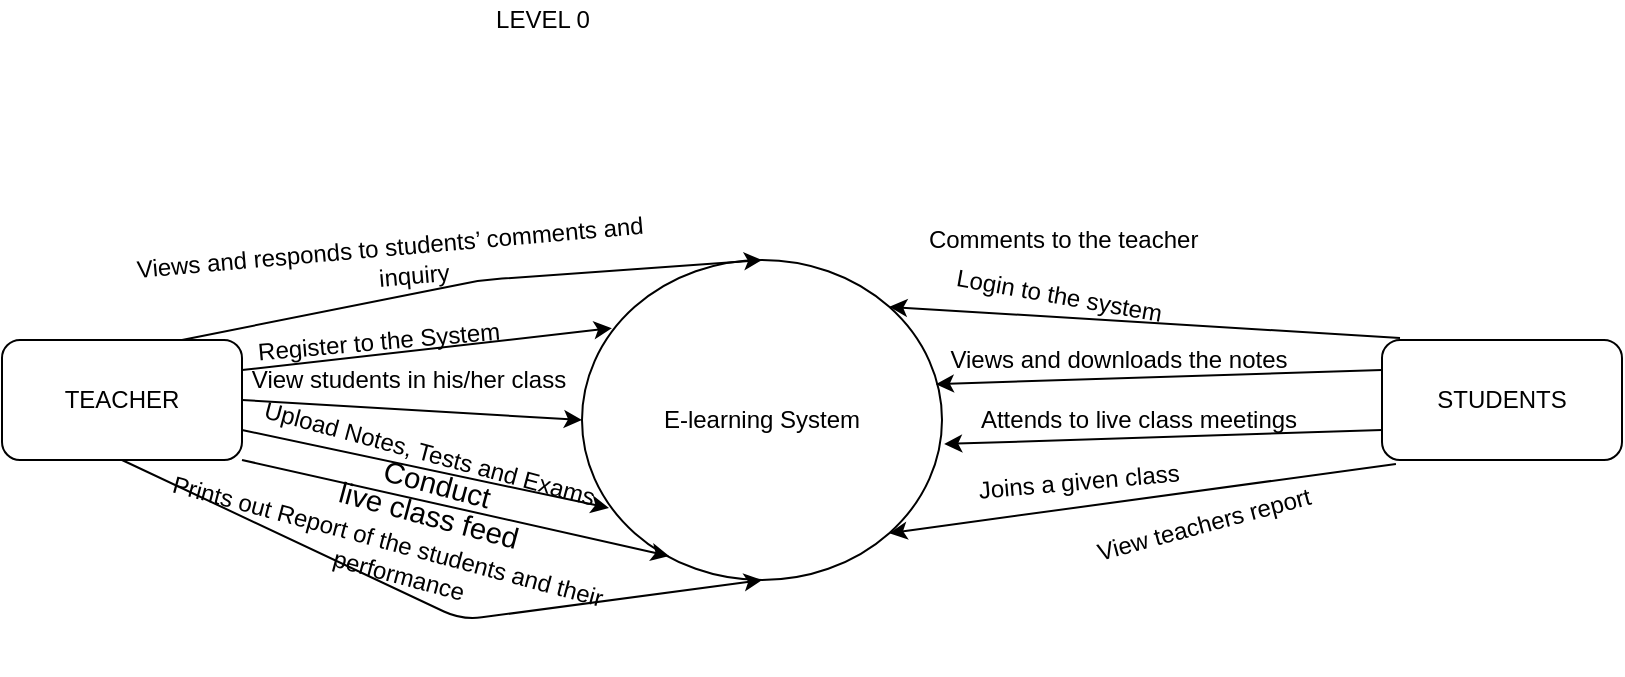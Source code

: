 <mxfile version="13.9.9" type="device" pages="3"><diagram id="O0yd79xqbwOk_z6-Kqmm" name="Page-1"><mxGraphModel dx="852" dy="494" grid="1" gridSize="10" guides="1" tooltips="1" connect="1" arrows="1" fold="1" page="1" pageScale="1" pageWidth="850" pageHeight="1100" math="0" shadow="0"><root><mxCell id="0"/><mxCell id="1" parent="0"/><mxCell id="MQafMrwqSVSTr5oDeib--1" value="E-learning System" style="ellipse;whiteSpace=wrap;html=1;" parent="1" vertex="1"><mxGeometry x="300" y="180" width="180" height="160" as="geometry"/></mxCell><mxCell id="MQafMrwqSVSTr5oDeib--2" value="TEACHER" style="rounded=1;whiteSpace=wrap;html=1;" parent="1" vertex="1"><mxGeometry x="10" y="220" width="120" height="60" as="geometry"/></mxCell><mxCell id="MQafMrwqSVSTr5oDeib--4" value="STUDENTS" style="rounded=1;whiteSpace=wrap;html=1;" parent="1" vertex="1"><mxGeometry x="700" y="220" width="120" height="60" as="geometry"/></mxCell><mxCell id="MQafMrwqSVSTr5oDeib--5" value="" style="endArrow=classic;html=1;entryX=0;entryY=0.5;entryDx=0;entryDy=0;exitX=1;exitY=0.5;exitDx=0;exitDy=0;" parent="1" source="MQafMrwqSVSTr5oDeib--2" target="MQafMrwqSVSTr5oDeib--1" edge="1"><mxGeometry width="50" height="50" relative="1" as="geometry"><mxPoint x="230" y="300" as="sourcePoint"/><mxPoint x="280" y="250" as="targetPoint"/></mxGeometry></mxCell><mxCell id="MQafMrwqSVSTr5oDeib--6" value="" style="endArrow=classic;html=1;entryX=0.083;entryY=0.213;entryDx=0;entryDy=0;exitX=1;exitY=0.25;exitDx=0;exitDy=0;entryPerimeter=0;" parent="1" source="MQafMrwqSVSTr5oDeib--2" target="MQafMrwqSVSTr5oDeib--1" edge="1"><mxGeometry width="50" height="50" relative="1" as="geometry"><mxPoint x="200" y="240" as="sourcePoint"/><mxPoint x="360" y="240" as="targetPoint"/></mxGeometry></mxCell><mxCell id="MQafMrwqSVSTr5oDeib--7" value="" style="endArrow=classic;html=1;entryX=0.075;entryY=0.775;entryDx=0;entryDy=0;entryPerimeter=0;exitX=1;exitY=0.75;exitDx=0;exitDy=0;" parent="1" source="MQafMrwqSVSTr5oDeib--2" target="MQafMrwqSVSTr5oDeib--1" edge="1"><mxGeometry width="50" height="50" relative="1" as="geometry"><mxPoint x="200" y="280" as="sourcePoint"/><mxPoint x="360" y="280" as="targetPoint"/></mxGeometry></mxCell><mxCell id="MQafMrwqSVSTr5oDeib--8" value="" style="endArrow=classic;html=1;entryX=0.242;entryY=0.925;entryDx=0;entryDy=0;exitX=1;exitY=1;exitDx=0;exitDy=0;entryPerimeter=0;" parent="1" source="MQafMrwqSVSTr5oDeib--2" target="MQafMrwqSVSTr5oDeib--1" edge="1"><mxGeometry width="50" height="50" relative="1" as="geometry"><mxPoint x="200" y="300" as="sourcePoint"/><mxPoint x="360" y="300" as="targetPoint"/><Array as="points"/></mxGeometry></mxCell><mxCell id="MQafMrwqSVSTr5oDeib--9" value="" style="endArrow=classic;html=1;entryX=0.983;entryY=0.388;entryDx=0;entryDy=0;exitX=0;exitY=0.25;exitDx=0;exitDy=0;entryPerimeter=0;" parent="1" source="MQafMrwqSVSTr5oDeib--4" target="MQafMrwqSVSTr5oDeib--1" edge="1"><mxGeometry width="50" height="50" relative="1" as="geometry"><mxPoint x="460" y="190" as="sourcePoint"/><mxPoint x="620" y="190" as="targetPoint"/></mxGeometry></mxCell><mxCell id="MQafMrwqSVSTr5oDeib--10" value="" style="endArrow=classic;html=1;exitX=0;exitY=0.75;exitDx=0;exitDy=0;entryX=1.006;entryY=0.575;entryDx=0;entryDy=0;entryPerimeter=0;" parent="1" source="MQafMrwqSVSTr5oDeib--4" target="MQafMrwqSVSTr5oDeib--1" edge="1"><mxGeometry width="50" height="50" relative="1" as="geometry"><mxPoint x="630" y="256.98" as="sourcePoint"/><mxPoint x="478" y="250" as="targetPoint"/></mxGeometry></mxCell><mxCell id="MQafMrwqSVSTr5oDeib--11" value="" style="endArrow=classic;html=1;entryX=1;entryY=0;entryDx=0;entryDy=0;exitX=0.075;exitY=-0.017;exitDx=0;exitDy=0;exitPerimeter=0;" parent="1" source="MQafMrwqSVSTr5oDeib--4" target="MQafMrwqSVSTr5oDeib--1" edge="1"><mxGeometry width="50" height="50" relative="1" as="geometry"><mxPoint x="630" y="223.96" as="sourcePoint"/><mxPoint x="477.96" y="230.0" as="targetPoint"/></mxGeometry></mxCell><mxCell id="MQafMrwqSVSTr5oDeib--12" value="" style="endArrow=classic;html=1;entryX=1;entryY=1;entryDx=0;entryDy=0;exitX=0.058;exitY=1.033;exitDx=0;exitDy=0;exitPerimeter=0;" parent="1" source="MQafMrwqSVSTr5oDeib--4" target="MQafMrwqSVSTr5oDeib--1" edge="1"><mxGeometry width="50" height="50" relative="1" as="geometry"><mxPoint x="632" y="288" as="sourcePoint"/><mxPoint x="480.0" y="296.04" as="targetPoint"/></mxGeometry></mxCell><mxCell id="MQafMrwqSVSTr5oDeib--13" value="&lt;p class=&quot;MsoListParagraph&quot; style=&quot;text-indent: -0.25in&quot;&gt;Register to the System&lt;/p&gt;" style="text;html=1;align=center;verticalAlign=middle;resizable=0;points=[];autosize=1;rotation=-5;" parent="1" vertex="1"><mxGeometry x="155" y="200" width="110" height="40" as="geometry"/></mxCell><mxCell id="MQafMrwqSVSTr5oDeib--15" value="&lt;p class=&quot;MsoListParagraph&quot; style=&quot;text-indent: -0.25in&quot;&gt;View students in his/her class&lt;/p&gt;" style="text;html=1;align=center;verticalAlign=middle;resizable=0;points=[];autosize=1;" parent="1" vertex="1"><mxGeometry x="150" y="220" width="150" height="40" as="geometry"/></mxCell><mxCell id="MQafMrwqSVSTr5oDeib--16" value="&lt;p class=&quot;MsoListParagraph&quot; style=&quot;text-indent: -0.25in&quot;&gt;Upload Notes, Tests and Exams&lt;/p&gt;" style="text;html=1;align=center;verticalAlign=middle;resizable=0;points=[];autosize=1;rotation=15;" parent="1" vertex="1"><mxGeometry x="155" y="260" width="160" height="40" as="geometry"/></mxCell><mxCell id="MQafMrwqSVSTr5oDeib--17" value="&lt;span style=&quot;font-size: 11.0pt ; line-height: 107% ; font-family: &amp;#34;calibri&amp;#34; , sans-serif&quot;&gt;Conduct&lt;br/&gt;live class feed&lt;/span&gt;" style="text;html=1;align=center;verticalAlign=middle;resizable=0;points=[];autosize=1;rotation=15;" parent="1" vertex="1"><mxGeometry x="175" y="280" width="100" height="40" as="geometry"/></mxCell><mxCell id="MQafMrwqSVSTr5oDeib--18" value="&lt;p class=&quot;MsoListParagraph&quot; style=&quot;text-indent: -0.25in&quot;&gt;&lt;span style=&quot;font-stretch: normal ; font-size: 7pt ; line-height: normal ; font-family: &amp;#34;times new roman&amp;#34;&quot;&gt;&amp;nbsp;&lt;/span&gt;Views and responds to students’ comments and&lt;br/&gt;inquiry&lt;/p&gt;" style="text;html=1;align=center;verticalAlign=middle;resizable=0;points=[];autosize=1;rotation=-5;" parent="1" vertex="1"><mxGeometry x="90" y="150" width="250" height="60" as="geometry"/></mxCell><mxCell id="MQafMrwqSVSTr5oDeib--19" value="&lt;p class=&quot;MsoListParagraph&quot; style=&quot;text-indent: -0.25in&quot;&gt;&lt;span style=&quot;font-stretch: normal ; font-size: 7pt ; line-height: normal ; font-family: &amp;#34;times new roman&amp;#34;&quot;&gt;&amp;nbsp;&amp;nbsp;&lt;/span&gt;Prints out Report of the students and their&lt;br/&gt;performance&lt;/p&gt;" style="text;html=1;align=center;verticalAlign=middle;resizable=0;points=[];autosize=1;rotation=15;" parent="1" vertex="1"><mxGeometry x="100" y="300" width="220" height="60" as="geometry"/></mxCell><mxCell id="MQafMrwqSVSTr5oDeib--20" value="" style="endArrow=classic;html=1;exitX=0.75;exitY=0;exitDx=0;exitDy=0;entryX=0.5;entryY=0;entryDx=0;entryDy=0;" parent="1" source="MQafMrwqSVSTr5oDeib--2" target="MQafMrwqSVSTr5oDeib--1" edge="1"><mxGeometry width="50" height="50" relative="1" as="geometry"><mxPoint x="400" y="180" as="sourcePoint"/><mxPoint x="450" y="130" as="targetPoint"/><Array as="points"><mxPoint x="250" y="190"/></Array></mxGeometry></mxCell><mxCell id="MQafMrwqSVSTr5oDeib--22" value="" style="endArrow=classic;html=1;entryX=0.5;entryY=1;entryDx=0;entryDy=0;exitX=0.5;exitY=1;exitDx=0;exitDy=0;" parent="1" source="MQafMrwqSVSTr5oDeib--2" target="MQafMrwqSVSTr5oDeib--1" edge="1"><mxGeometry width="50" height="50" relative="1" as="geometry"><mxPoint x="140" y="390" as="sourcePoint"/><mxPoint x="200" y="350" as="targetPoint"/><Array as="points"><mxPoint x="240" y="360"/></Array></mxGeometry></mxCell><mxCell id="MQafMrwqSVSTr5oDeib--23" value="&lt;p class=&quot;MsoListParagraph&quot; style=&quot;text-indent: -0.25in&quot;&gt;Login to the system&lt;/p&gt;" style="text;html=1;align=center;verticalAlign=middle;resizable=0;points=[];autosize=1;rotation=10;" parent="1" vertex="1"><mxGeometry x="500" y="180" width="100" height="40" as="geometry"/></mxCell><mxCell id="MQafMrwqSVSTr5oDeib--25" value="&lt;p class=&quot;MsoListParagraph&quot; style=&quot;text-indent: -0.25in&quot;&gt;Views and downloads the notes&lt;/p&gt;" style="text;html=1;align=center;verticalAlign=middle;resizable=0;points=[];autosize=1;" parent="1" vertex="1"><mxGeometry x="500" y="210" width="160" height="40" as="geometry"/></mxCell><mxCell id="MQafMrwqSVSTr5oDeib--26" value="&lt;p class=&quot;MsoListParagraph&quot; style=&quot;text-indent: -0.25in&quot;&gt;Attends to live class meetings&lt;/p&gt;" style="text;html=1;align=center;verticalAlign=middle;resizable=0;points=[];autosize=1;" parent="1" vertex="1"><mxGeometry x="515" y="240" width="150" height="40" as="geometry"/></mxCell><mxCell id="MQafMrwqSVSTr5oDeib--27" value="&lt;p class=&quot;MsoListParagraph&quot; style=&quot;text-indent: -0.25in&quot;&gt;Joins a given class&lt;/p&gt;" style="text;html=1;align=center;verticalAlign=middle;resizable=0;points=[];autosize=1;rotation=-5;" parent="1" vertex="1"><mxGeometry x="515" y="270" width="90" height="40" as="geometry"/></mxCell><mxCell id="MQafMrwqSVSTr5oDeib--28" value="&lt;p class=&quot;MsoListParagraph&quot; style=&quot;text-indent: -0.25in&quot;&gt;&lt;span style=&quot;font-stretch: normal ; font-size: 7pt ; line-height: normal ; font-family: &amp;#34;times new roman&amp;#34;&quot;&gt;&amp;nbsp;&amp;nbsp;&lt;/span&gt;Comments to the teacher&lt;/p&gt;" style="text;html=1;align=center;verticalAlign=middle;resizable=0;points=[];autosize=1;" parent="1" vertex="1"><mxGeometry x="485" y="150" width="130" height="40" as="geometry"/></mxCell><mxCell id="MQafMrwqSVSTr5oDeib--29" value="&lt;p class=&quot;MsoListParagraph&quot; style=&quot;text-indent: -0.25in&quot;&gt;&lt;span style=&quot;font-stretch: normal ; font-size: 7pt ; line-height: normal ; font-family: &amp;#34;times new roman&amp;#34;&quot;&gt;&amp;nbsp;&amp;nbsp;&lt;/span&gt;View teachers report&lt;/p&gt;" style="text;html=1;align=center;verticalAlign=middle;resizable=0;points=[];autosize=1;rotation=-15;" parent="1" vertex="1"><mxGeometry x="565" y="290" width="110" height="40" as="geometry"/></mxCell><mxCell id="MQafMrwqSVSTr5oDeib--30" value="LEVEL 0" style="text;html=1;align=center;verticalAlign=middle;resizable=0;points=[];autosize=1;" parent="1" vertex="1"><mxGeometry x="250" y="50" width="60" height="20" as="geometry"/></mxCell></root></mxGraphModel></diagram><diagram id="Wa5JU0TFdhuoeSRW_gne" name="Page-2"><mxGraphModel dx="713" dy="412" grid="1" gridSize="10" guides="1" tooltips="1" connect="1" arrows="1" fold="1" page="1" pageScale="1" pageWidth="850" pageHeight="1100" math="0" shadow="0"><root><mxCell id="Fy08HkWPqq7WjQo6c-Pp-0"/><mxCell id="Fy08HkWPqq7WjQo6c-Pp-1" parent="Fy08HkWPqq7WjQo6c-Pp-0"/><mxCell id="Fy08HkWPqq7WjQo6c-Pp-2" value="level 01" style="text;html=1;align=center;verticalAlign=middle;resizable=0;points=[];autosize=1;" vertex="1" parent="Fy08HkWPqq7WjQo6c-Pp-1"><mxGeometry x="60" y="30" width="60" height="20" as="geometry"/></mxCell><mxCell id="Fy08HkWPqq7WjQo6c-Pp-5" value="Students" style="rounded=0;whiteSpace=wrap;html=1;" vertex="1" parent="Fy08HkWPqq7WjQo6c-Pp-1"><mxGeometry x="500" y="100" width="120" height="20" as="geometry"/></mxCell><mxCell id="Fy08HkWPqq7WjQo6c-Pp-6" value="Teachers" style="rounded=0;whiteSpace=wrap;html=1;" vertex="1" parent="Fy08HkWPqq7WjQo6c-Pp-1"><mxGeometry x="120" y="100" width="120" height="20" as="geometry"/></mxCell><mxCell id="4Cy1cZD_OXYkK4ecHKZg-0" value="001" style="swimlane;" vertex="1" parent="Fy08HkWPqq7WjQo6c-Pp-1"><mxGeometry x="80" y="200" width="85" height="80" as="geometry"/></mxCell><mxCell id="4Cy1cZD_OXYkK4ecHKZg-1" value="teachers table" style="text;html=1;align=center;verticalAlign=middle;resizable=0;points=[];autosize=1;" vertex="1" parent="4Cy1cZD_OXYkK4ecHKZg-0"><mxGeometry x="-5" y="40" width="90" height="20" as="geometry"/></mxCell><mxCell id="4Cy1cZD_OXYkK4ecHKZg-2" value="002" style="swimlane;" vertex="1" parent="Fy08HkWPqq7WjQo6c-Pp-1"><mxGeometry x="230" y="200" width="85" height="80" as="geometry"/></mxCell><mxCell id="4Cy1cZD_OXYkK4ecHKZg-3" value="students table" style="text;html=1;align=center;verticalAlign=middle;resizable=0;points=[];autosize=1;" vertex="1" parent="4Cy1cZD_OXYkK4ecHKZg-2"><mxGeometry x="-5" y="40" width="90" height="20" as="geometry"/></mxCell><mxCell id="4Cy1cZD_OXYkK4ecHKZg-4" value="003" style="swimlane;" vertex="1" parent="Fy08HkWPqq7WjQo6c-Pp-1"><mxGeometry x="345" y="200" width="85" height="80" as="geometry"/></mxCell><mxCell id="4Cy1cZD_OXYkK4ecHKZg-5" value="work table" style="text;html=1;align=center;verticalAlign=middle;resizable=0;points=[];autosize=1;" vertex="1" parent="4Cy1cZD_OXYkK4ecHKZg-4"><mxGeometry x="5" y="40" width="70" height="20" as="geometry"/></mxCell><mxCell id="4Cy1cZD_OXYkK4ecHKZg-6" value="005" style="swimlane;" vertex="1" parent="Fy08HkWPqq7WjQo6c-Pp-1"><mxGeometry x="580" y="200" width="85" height="80" as="geometry"/></mxCell><mxCell id="4Cy1cZD_OXYkK4ecHKZg-7" value="report table" style="text;html=1;align=center;verticalAlign=middle;resizable=0;points=[];autosize=1;" vertex="1" parent="4Cy1cZD_OXYkK4ecHKZg-6"><mxGeometry y="40" width="80" height="20" as="geometry"/></mxCell><mxCell id="4Cy1cZD_OXYkK4ecHKZg-8" value="004" style="swimlane;" vertex="1" parent="Fy08HkWPqq7WjQo6c-Pp-1"><mxGeometry x="480" y="200" width="85" height="80" as="geometry"/></mxCell><mxCell id="4Cy1cZD_OXYkK4ecHKZg-9" value="message table" style="text;html=1;align=center;verticalAlign=middle;resizable=0;points=[];autosize=1;" vertex="1" parent="4Cy1cZD_OXYkK4ecHKZg-8"><mxGeometry x="-5" y="40" width="90" height="20" as="geometry"/></mxCell><mxCell id="4Cy1cZD_OXYkK4ecHKZg-10" value="a01&amp;nbsp; teachers db" style="html=1;dashed=0;whitespace=wrap;shape=mxgraph.dfd.dataStoreID;align=left;spacingLeft=3;points=[[0,0],[0.5,0],[1,0],[0,0.5],[1,0.5],[0,1],[0.5,1],[1,1]];" vertex="1" parent="Fy08HkWPqq7WjQo6c-Pp-1"><mxGeometry x="80" y="320" width="100" height="30" as="geometry"/></mxCell><mxCell id="4Cy1cZD_OXYkK4ecHKZg-11" value="a02&amp;nbsp; students db" style="html=1;dashed=0;whitespace=wrap;shape=mxgraph.dfd.dataStoreID;align=left;spacingLeft=3;points=[[0,0],[0.5,0],[1,0],[0,0.5],[1,0.5],[0,1],[0.5,1],[1,1]];" vertex="1" parent="Fy08HkWPqq7WjQo6c-Pp-1"><mxGeometry x="222.5" y="330" width="100" height="30" as="geometry"/></mxCell><mxCell id="4Cy1cZD_OXYkK4ecHKZg-12" value="a04&amp;nbsp; message db" style="html=1;dashed=0;whitespace=wrap;shape=mxgraph.dfd.dataStoreID;align=left;spacingLeft=3;points=[[0,0],[0.5,0],[1,0],[0,0.5],[1,0.5],[0,1],[0.5,1],[1,1]];" vertex="1" parent="Fy08HkWPqq7WjQo6c-Pp-1"><mxGeometry x="472.5" y="360" width="100" height="30" as="geometry"/></mxCell><mxCell id="4Cy1cZD_OXYkK4ecHKZg-13" value="a05&amp;nbsp; report db" style="html=1;dashed=0;whitespace=wrap;shape=mxgraph.dfd.dataStoreID;align=left;spacingLeft=3;points=[[0,0],[0.5,0],[1,0],[0,0.5],[1,0.5],[0,1],[0.5,1],[1,1]];" vertex="1" parent="Fy08HkWPqq7WjQo6c-Pp-1"><mxGeometry x="580" y="320" width="100" height="30" as="geometry"/></mxCell><mxCell id="4Cy1cZD_OXYkK4ecHKZg-14" value="a03&amp;nbsp; work db" style="html=1;dashed=0;whitespace=wrap;shape=mxgraph.dfd.dataStoreID;align=left;spacingLeft=3;points=[[0,0],[0.5,0],[1,0],[0,0.5],[1,0.5],[0,1],[0.5,1],[1,1]];" vertex="1" parent="Fy08HkWPqq7WjQo6c-Pp-1"><mxGeometry x="337.5" y="370" width="100" height="30" as="geometry"/></mxCell><mxCell id="4Cy1cZD_OXYkK4ecHKZg-24" value="" style="shape=link;html=1;entryX=0.5;entryY=0;entryDx=0;entryDy=0;exitX=0.5;exitY=0;exitDx=0;exitDy=0;" edge="1" parent="Fy08HkWPqq7WjQo6c-Pp-1" source="4Cy1cZD_OXYkK4ecHKZg-0" target="4Cy1cZD_OXYkK4ecHKZg-6"><mxGeometry width="100" relative="1" as="geometry"><mxPoint x="345" y="160" as="sourcePoint"/><mxPoint x="630" y="160" as="targetPoint"/><Array as="points"><mxPoint x="123" y="160"/><mxPoint x="623" y="160"/></Array></mxGeometry></mxCell><mxCell id="4Cy1cZD_OXYkK4ecHKZg-25" value="" style="endArrow=none;html=1;" edge="1" parent="Fy08HkWPqq7WjQo6c-Pp-1"><mxGeometry width="50" height="50" relative="1" as="geometry"><mxPoint x="280" y="200" as="sourcePoint"/><mxPoint x="280" y="160" as="targetPoint"/></mxGeometry></mxCell><mxCell id="4Cy1cZD_OXYkK4ecHKZg-26" value="" style="endArrow=none;html=1;" edge="1" parent="Fy08HkWPqq7WjQo6c-Pp-1"><mxGeometry width="50" height="50" relative="1" as="geometry"><mxPoint x="380" y="200" as="sourcePoint"/><mxPoint x="380" y="160" as="targetPoint"/></mxGeometry></mxCell><mxCell id="4Cy1cZD_OXYkK4ecHKZg-27" value="" style="endArrow=none;html=1;" edge="1" parent="Fy08HkWPqq7WjQo6c-Pp-1"><mxGeometry width="50" height="50" relative="1" as="geometry"><mxPoint x="522.08" y="200" as="sourcePoint"/><mxPoint x="522.08" y="160" as="targetPoint"/></mxGeometry></mxCell><mxCell id="4Cy1cZD_OXYkK4ecHKZg-28" value="" style="endArrow=classic;html=1;exitX=0.5;exitY=1;exitDx=0;exitDy=0;" edge="1" parent="Fy08HkWPqq7WjQo6c-Pp-1" source="Fy08HkWPqq7WjQo6c-Pp-6"><mxGeometry width="50" height="50" relative="1" as="geometry"><mxPoint x="310" y="130" as="sourcePoint"/><mxPoint x="180" y="160" as="targetPoint"/></mxGeometry></mxCell><mxCell id="4Cy1cZD_OXYkK4ecHKZg-29" value="" style="endArrow=classic;html=1;exitX=0.5;exitY=1;exitDx=0;exitDy=0;" edge="1" parent="Fy08HkWPqq7WjQo6c-Pp-1" source="Fy08HkWPqq7WjQo6c-Pp-5"><mxGeometry width="50" height="50" relative="1" as="geometry"><mxPoint x="370" y="130" as="sourcePoint"/><mxPoint x="560" y="160" as="targetPoint"/><Array as="points"><mxPoint x="560" y="140"/></Array></mxGeometry></mxCell><mxCell id="4Cy1cZD_OXYkK4ecHKZg-30" value="student with limited access" style="text;html=1;align=center;verticalAlign=middle;resizable=0;points=[];autosize=1;" vertex="1" parent="Fy08HkWPqq7WjQo6c-Pp-1"><mxGeometry x="490" y="130" width="160" height="20" as="geometry"/></mxCell><mxCell id="4Cy1cZD_OXYkK4ecHKZg-31" value="teacher with full class access" style="text;html=1;align=center;verticalAlign=middle;resizable=0;points=[];autosize=1;" vertex="1" parent="Fy08HkWPqq7WjQo6c-Pp-1"><mxGeometry x="105" y="130" width="170" height="20" as="geometry"/></mxCell><mxCell id="4Cy1cZD_OXYkK4ecHKZg-32" value="" style="endArrow=classic;html=1;exitX=0.5;exitY=1;exitDx=0;exitDy=0;entryX=0.5;entryY=0;entryDx=0;entryDy=0;" edge="1" parent="Fy08HkWPqq7WjQo6c-Pp-1" source="4Cy1cZD_OXYkK4ecHKZg-4" target="4Cy1cZD_OXYkK4ecHKZg-14"><mxGeometry width="50" height="50" relative="1" as="geometry"><mxPoint x="370" y="290" as="sourcePoint"/><mxPoint x="388" y="370" as="targetPoint"/></mxGeometry></mxCell><mxCell id="4Cy1cZD_OXYkK4ecHKZg-34" value="" style="endArrow=classic;html=1;exitX=0.5;exitY=1;exitDx=0;exitDy=0;entryX=0.442;entryY=-0.011;entryDx=0;entryDy=0;entryPerimeter=0;" edge="1" parent="Fy08HkWPqq7WjQo6c-Pp-1" source="4Cy1cZD_OXYkK4ecHKZg-0" target="4Cy1cZD_OXYkK4ecHKZg-10"><mxGeometry width="50" height="50" relative="1" as="geometry"><mxPoint x="129.58" y="240" as="sourcePoint"/><mxPoint x="129.58" y="330" as="targetPoint"/></mxGeometry></mxCell><mxCell id="4Cy1cZD_OXYkK4ecHKZg-35" value="" style="endArrow=classic;html=1;exitX=0.5;exitY=1;exitDx=0;exitDy=0;entryX=0.5;entryY=0;entryDx=0;entryDy=0;" edge="1" parent="Fy08HkWPqq7WjQo6c-Pp-1" source="4Cy1cZD_OXYkK4ecHKZg-2" target="4Cy1cZD_OXYkK4ecHKZg-11"><mxGeometry width="50" height="50" relative="1" as="geometry"><mxPoint x="280" y="270" as="sourcePoint"/><mxPoint x="280" y="360" as="targetPoint"/></mxGeometry></mxCell><mxCell id="4Cy1cZD_OXYkK4ecHKZg-36" value="" style="endArrow=classic;html=1;exitX=0.5;exitY=1;exitDx=0;exitDy=0;" edge="1" parent="Fy08HkWPqq7WjQo6c-Pp-1" source="4Cy1cZD_OXYkK4ecHKZg-8" target="4Cy1cZD_OXYkK4ecHKZg-12"><mxGeometry width="50" height="50" relative="1" as="geometry"><mxPoint x="490" y="310" as="sourcePoint"/><mxPoint x="500" y="330" as="targetPoint"/></mxGeometry></mxCell><mxCell id="4Cy1cZD_OXYkK4ecHKZg-37" value="" style="endArrow=classic;html=1;exitX=0.25;exitY=1;exitDx=0;exitDy=0;entryX=0.225;entryY=-0.011;entryDx=0;entryDy=0;entryPerimeter=0;" edge="1" parent="Fy08HkWPqq7WjQo6c-Pp-1" source="4Cy1cZD_OXYkK4ecHKZg-6" target="4Cy1cZD_OXYkK4ecHKZg-13"><mxGeometry width="50" height="50" relative="1" as="geometry"><mxPoint x="622.08" y="280" as="sourcePoint"/><mxPoint x="622.08" y="370" as="targetPoint"/></mxGeometry></mxCell></root></mxGraphModel></diagram><diagram id="JErHHQ8AsBrHoHtbCZwZ" name="Page-3"><mxGraphModel dx="856" dy="494" grid="1" gridSize="10" guides="1" tooltips="1" connect="1" arrows="1" fold="1" page="1" pageScale="1" pageWidth="850" pageHeight="1100" math="0" shadow="0"><root><mxCell id="CQLOP6RHSnJte3uLfmpd-0"/><mxCell id="CQLOP6RHSnJte3uLfmpd-1" parent="CQLOP6RHSnJte3uLfmpd-0"/><mxCell id="ZaEgj0l2l2w_oaoouDaY-0" value="Teachers" style="swimlane;childLayout=stackLayout;horizontal=1;startSize=30;horizontalStack=0;rounded=1;fontSize=14;fontStyle=0;strokeWidth=2;resizeParent=0;resizeLast=1;shadow=0;dashed=0;align=center;" vertex="1" parent="CQLOP6RHSnJte3uLfmpd-1"><mxGeometry x="90" y="130" width="160" height="200" as="geometry"/></mxCell><mxCell id="ZaEgj0l2l2w_oaoouDaY-1" value="tchr ID&#10;full names&#10;course Unit&#10;Semister&#10;duratin&#10;year of study&#10;contact&#10;email&#10;password&#10;username" style="align=left;strokeColor=none;fillColor=none;spacingLeft=4;fontSize=12;verticalAlign=top;resizable=0;rotatable=0;part=1;" vertex="1" parent="ZaEgj0l2l2w_oaoouDaY-0"><mxGeometry y="30" width="160" height="170" as="geometry"/></mxCell><mxCell id="ZaEgj0l2l2w_oaoouDaY-2" value="students" style="swimlane;childLayout=stackLayout;horizontal=1;startSize=30;horizontalStack=0;rounded=1;fontSize=14;fontStyle=0;strokeWidth=2;resizeParent=0;resizeLast=1;shadow=0;dashed=0;align=center;" vertex="1" parent="CQLOP6RHSnJte3uLfmpd-1"><mxGeometry x="340" y="120" width="160" height="150" as="geometry"/></mxCell><mxCell id="ZaEgj0l2l2w_oaoouDaY-3" value="std ID&#10;full names&#10;course&#10;contacts&#10;Semester&#10;year of study&#10;password&#10;username" style="align=left;strokeColor=none;fillColor=none;spacingLeft=4;fontSize=12;verticalAlign=top;resizable=0;rotatable=0;part=1;" vertex="1" parent="ZaEgj0l2l2w_oaoouDaY-2"><mxGeometry y="30" width="160" height="120" as="geometry"/></mxCell><mxCell id="ZaEgj0l2l2w_oaoouDaY-4" value="login" style="swimlane;fontStyle=0;childLayout=stackLayout;horizontal=1;startSize=26;horizontalStack=0;resizeParent=1;resizeParentMax=0;resizeLast=0;collapsible=1;marginBottom=0;align=center;fontSize=14;" vertex="1" parent="CQLOP6RHSnJte3uLfmpd-1"><mxGeometry x="170" y="430" width="160" height="116" as="geometry"/></mxCell><mxCell id="ZaEgj0l2l2w_oaoouDaY-5" value="user name" style="text;strokeColor=none;fillColor=none;spacingLeft=4;spacingRight=4;overflow=hidden;rotatable=0;points=[[0,0.5],[1,0.5]];portConstraint=eastwest;fontSize=12;" vertex="1" parent="ZaEgj0l2l2w_oaoouDaY-4"><mxGeometry y="26" width="160" height="30" as="geometry"/></mxCell><mxCell id="ZaEgj0l2l2w_oaoouDaY-6" value="password" style="text;strokeColor=none;fillColor=none;spacingLeft=4;spacingRight=4;overflow=hidden;rotatable=0;points=[[0,0.5],[1,0.5]];portConstraint=eastwest;fontSize=12;" vertex="1" parent="ZaEgj0l2l2w_oaoouDaY-4"><mxGeometry y="56" width="160" height="30" as="geometry"/></mxCell><mxCell id="ZaEgj0l2l2w_oaoouDaY-7" value="register/ login" style="text;strokeColor=none;fillColor=none;spacingLeft=4;spacingRight=4;overflow=hidden;rotatable=0;points=[[0,0.5],[1,0.5]];portConstraint=eastwest;fontSize=12;" vertex="1" parent="ZaEgj0l2l2w_oaoouDaY-4"><mxGeometry y="86" width="160" height="30" as="geometry"/></mxCell><mxCell id="uBDk2tNJfTiH98osGaT0-2" value="message" style="swimlane;fontStyle=0;childLayout=stackLayout;horizontal=1;startSize=26;horizontalStack=0;resizeParent=1;resizeParentMax=0;resizeLast=0;collapsible=1;marginBottom=0;align=center;fontSize=14;" vertex="1" parent="CQLOP6RHSnJte3uLfmpd-1"><mxGeometry x="460" y="374" width="160" height="176" as="geometry"/></mxCell><mxCell id="uBDk2tNJfTiH98osGaT0-3" value="ID" style="text;strokeColor=none;fillColor=none;spacingLeft=4;spacingRight=4;overflow=hidden;rotatable=0;points=[[0,0.5],[1,0.5]];portConstraint=eastwest;fontSize=12;" vertex="1" parent="uBDk2tNJfTiH98osGaT0-2"><mxGeometry y="26" width="160" height="30" as="geometry"/></mxCell><mxCell id="uBDk2tNJfTiH98osGaT0-4" value="from" style="text;strokeColor=none;fillColor=none;spacingLeft=4;spacingRight=4;overflow=hidden;rotatable=0;points=[[0,0.5],[1,0.5]];portConstraint=eastwest;fontSize=12;" vertex="1" parent="uBDk2tNJfTiH98osGaT0-2"><mxGeometry y="56" width="160" height="30" as="geometry"/></mxCell><mxCell id="uBDk2tNJfTiH98osGaT0-5" value="To" style="text;strokeColor=none;fillColor=none;spacingLeft=4;spacingRight=4;overflow=hidden;rotatable=0;points=[[0,0.5],[1,0.5]];portConstraint=eastwest;fontSize=12;" vertex="1" parent="uBDk2tNJfTiH98osGaT0-2"><mxGeometry y="86" width="160" height="30" as="geometry"/></mxCell><mxCell id="uBDk2tNJfTiH98osGaT0-6" value="massage" style="text;strokeColor=none;fillColor=none;spacingLeft=4;spacingRight=4;overflow=hidden;rotatable=0;points=[[0,0.5],[1,0.5]];portConstraint=eastwest;fontSize=12;" vertex="1" parent="uBDk2tNJfTiH98osGaT0-2"><mxGeometry y="116" width="160" height="30" as="geometry"/></mxCell><mxCell id="uBDk2tNJfTiH98osGaT0-7" value="send/ cancel" style="text;strokeColor=none;fillColor=none;spacingLeft=4;spacingRight=4;overflow=hidden;rotatable=0;points=[[0,0.5],[1,0.5]];portConstraint=eastwest;fontSize=12;" vertex="1" parent="uBDk2tNJfTiH98osGaT0-2"><mxGeometry y="146" width="160" height="30" as="geometry"/></mxCell><mxCell id="uBDk2tNJfTiH98osGaT0-8" value="" style="endArrow=classic;html=1;exitX=0.25;exitY=1;exitDx=0;exitDy=0;entryX=0.938;entryY=0.086;entryDx=0;entryDy=0;entryPerimeter=0;" edge="1" parent="CQLOP6RHSnJte3uLfmpd-1" source="ZaEgj0l2l2w_oaoouDaY-3" target="ZaEgj0l2l2w_oaoouDaY-4"><mxGeometry width="50" height="50" relative="1" as="geometry"><mxPoint x="400" y="340" as="sourcePoint"/><mxPoint x="450" y="290" as="targetPoint"/></mxGeometry></mxCell><mxCell id="uBDk2tNJfTiH98osGaT0-9" value="" style="endArrow=classic;html=1;exitX=0;exitY=1;exitDx=0;exitDy=0;entryX=0;entryY=0;entryDx=0;entryDy=0;" edge="1" parent="CQLOP6RHSnJte3uLfmpd-1" source="ZaEgj0l2l2w_oaoouDaY-1" target="ZaEgj0l2l2w_oaoouDaY-4"><mxGeometry width="50" height="50" relative="1" as="geometry"><mxPoint x="390" y="280" as="sourcePoint"/><mxPoint x="330.08" y="449.976" as="targetPoint"/></mxGeometry></mxCell><mxCell id="uBDk2tNJfTiH98osGaT0-10" value="" style="endArrow=classic;html=1;exitX=1;exitY=1;exitDx=0;exitDy=0;entryX=0;entryY=0;entryDx=0;entryDy=0;" edge="1" parent="CQLOP6RHSnJte3uLfmpd-1" source="ZaEgj0l2l2w_oaoouDaY-1" target="uBDk2tNJfTiH98osGaT0-2"><mxGeometry width="50" height="50" relative="1" as="geometry"><mxPoint x="280" y="300" as="sourcePoint"/><mxPoint x="360" y="400" as="targetPoint"/></mxGeometry></mxCell><mxCell id="uBDk2tNJfTiH98osGaT0-11" value="" style="endArrow=classic;html=1;exitX=0.75;exitY=1;exitDx=0;exitDy=0;entryX=0.25;entryY=0;entryDx=0;entryDy=0;" edge="1" parent="CQLOP6RHSnJte3uLfmpd-1" source="ZaEgj0l2l2w_oaoouDaY-3" target="uBDk2tNJfTiH98osGaT0-2"><mxGeometry width="50" height="50" relative="1" as="geometry"><mxPoint x="330" y="300" as="sourcePoint"/><mxPoint x="410" y="400" as="targetPoint"/></mxGeometry></mxCell><mxCell id="uBDk2tNJfTiH98osGaT0-12" value="level 2" style="text;html=1;align=center;verticalAlign=middle;resizable=0;points=[];autosize=1;" vertex="1" parent="CQLOP6RHSnJte3uLfmpd-1"><mxGeometry x="25" y="60" width="50" height="20" as="geometry"/></mxCell></root></mxGraphModel></diagram></mxfile>